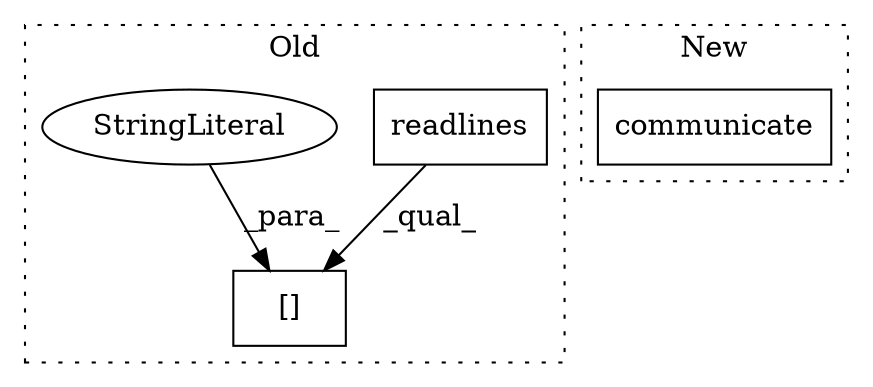 digraph G {
subgraph cluster0 {
1 [label="readlines" a="32" s="1745" l="11" shape="box"];
3 [label="[]" a="2" s="1736,1778" l="24,1" shape="box"];
4 [label="StringLiteral" a="45" s="1760" l="18" shape="ellipse"];
label = "Old";
style="dotted";
}
subgraph cluster1 {
2 [label="communicate" a="32" s="1847" l="13" shape="box"];
label = "New";
style="dotted";
}
1 -> 3 [label="_qual_"];
4 -> 3 [label="_para_"];
}
